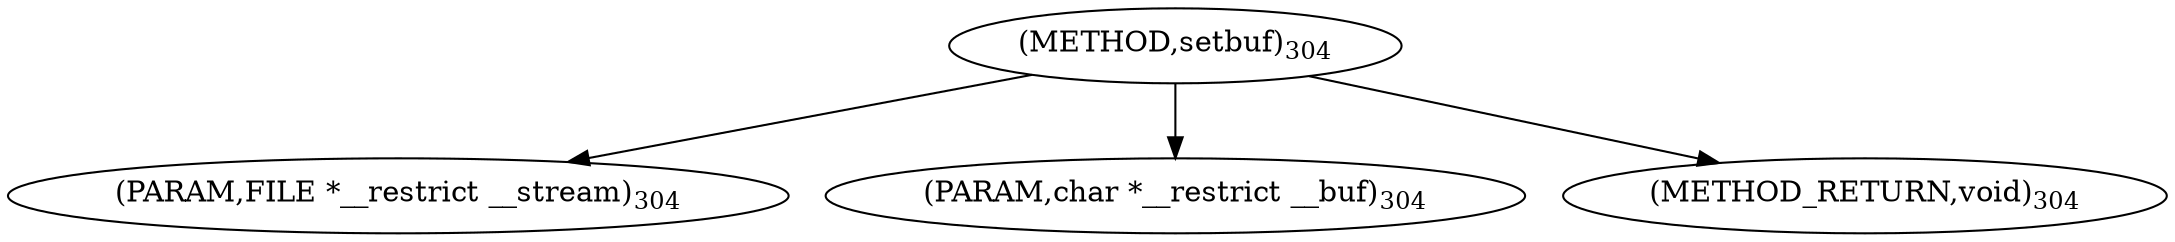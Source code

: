 digraph "setbuf" {  
"2527" [label = <(METHOD,setbuf)<SUB>304</SUB>> ]
"2528" [label = <(PARAM,FILE *__restrict __stream)<SUB>304</SUB>> ]
"2529" [label = <(PARAM,char *__restrict __buf)<SUB>304</SUB>> ]
"2530" [label = <(METHOD_RETURN,void)<SUB>304</SUB>> ]
  "2527" -> "2528" 
  "2527" -> "2529" 
  "2527" -> "2530" 
}
